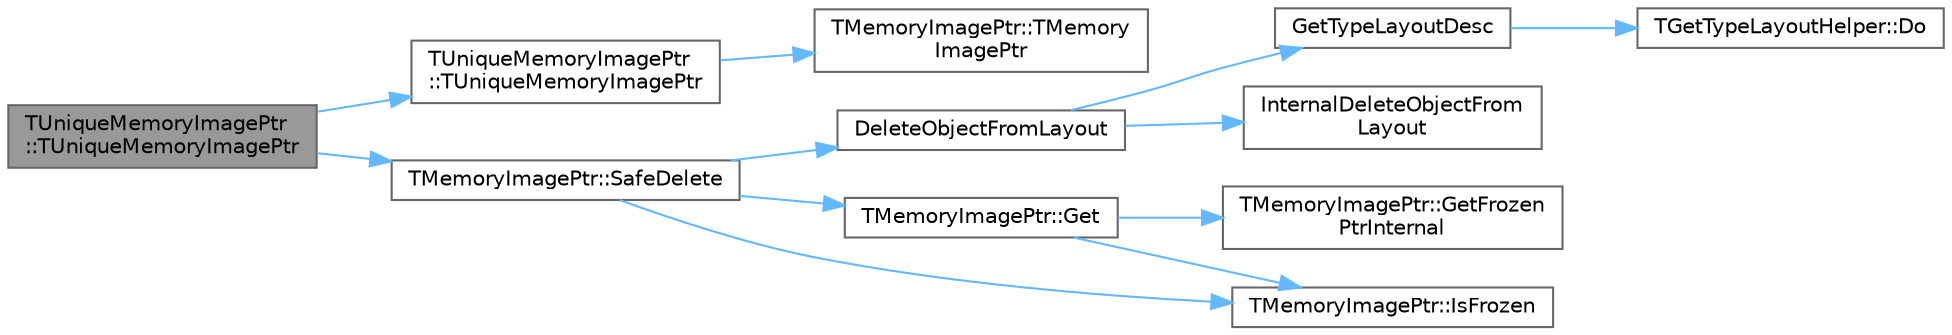 digraph "TUniqueMemoryImagePtr::TUniqueMemoryImagePtr"
{
 // INTERACTIVE_SVG=YES
 // LATEX_PDF_SIZE
  bgcolor="transparent";
  edge [fontname=Helvetica,fontsize=10,labelfontname=Helvetica,labelfontsize=10];
  node [fontname=Helvetica,fontsize=10,shape=box,height=0.2,width=0.4];
  rankdir="LR";
  Node1 [id="Node000001",label="TUniqueMemoryImagePtr\l::TUniqueMemoryImagePtr",height=0.2,width=0.4,color="gray40", fillcolor="grey60", style="filled", fontcolor="black",tooltip=" "];
  Node1 -> Node2 [id="edge1_Node000001_Node000002",color="steelblue1",style="solid",tooltip=" "];
  Node2 [id="Node000002",label="TUniqueMemoryImagePtr\l::TUniqueMemoryImagePtr",height=0.2,width=0.4,color="grey40", fillcolor="white", style="filled",URL="$d6/ddb/classTUniqueMemoryImagePtr.html#accbe83e42905e33ac50f3c835d753c10",tooltip=" "];
  Node2 -> Node3 [id="edge2_Node000002_Node000003",color="steelblue1",style="solid",tooltip=" "];
  Node3 [id="Node000003",label="TMemoryImagePtr::TMemory\lImagePtr",height=0.2,width=0.4,color="grey40", fillcolor="white", style="filled",URL="$d3/d87/classTMemoryImagePtr.html#a04bd054a77e4c7ebe3df8e696155e192",tooltip=" "];
  Node1 -> Node4 [id="edge3_Node000001_Node000004",color="steelblue1",style="solid",tooltip=" "];
  Node4 [id="Node000004",label="TMemoryImagePtr::SafeDelete",height=0.2,width=0.4,color="grey40", fillcolor="white", style="filled",URL="$d3/d87/classTMemoryImagePtr.html#a24fb0d76eac9d58bb0f55de5328b979d",tooltip=" "];
  Node4 -> Node5 [id="edge4_Node000004_Node000005",color="steelblue1",style="solid",tooltip=" "];
  Node5 [id="Node000005",label="DeleteObjectFromLayout",height=0.2,width=0.4,color="grey40", fillcolor="white", style="filled",URL="$d7/d66/MemoryLayout_8h.html#a65b9987f118d07ff1b28973100634141",tooltip=" "];
  Node5 -> Node6 [id="edge5_Node000005_Node000006",color="steelblue1",style="solid",tooltip=" "];
  Node6 [id="Node000006",label="GetTypeLayoutDesc",height=0.2,width=0.4,color="grey40", fillcolor="white", style="filled",URL="$d7/d66/MemoryLayout_8h.html#a91f4a8346e3e85482c1d65ad254c8955",tooltip=" "];
  Node6 -> Node7 [id="edge6_Node000006_Node000007",color="steelblue1",style="solid",tooltip=" "];
  Node7 [id="Node000007",label="TGetTypeLayoutHelper::Do",height=0.2,width=0.4,color="grey40", fillcolor="white", style="filled",URL="$d2/da7/structTGetTypeLayoutHelper.html#ad78a462fc7b0f32fe21e020f91838267",tooltip=" "];
  Node5 -> Node8 [id="edge7_Node000005_Node000008",color="steelblue1",style="solid",tooltip=" "];
  Node8 [id="Node000008",label="InternalDeleteObjectFrom\lLayout",height=0.2,width=0.4,color="grey40", fillcolor="white", style="filled",URL="$d7/d66/MemoryLayout_8h.html#a9f3395b8366375e6bf1b79c1b8f961db",tooltip=" "];
  Node4 -> Node9 [id="edge8_Node000004_Node000009",color="steelblue1",style="solid",tooltip=" "];
  Node9 [id="Node000009",label="TMemoryImagePtr::Get",height=0.2,width=0.4,color="grey40", fillcolor="white", style="filled",URL="$d3/d87/classTMemoryImagePtr.html#a62be375285ef97a5156857f1a9a0eec5",tooltip=" "];
  Node9 -> Node10 [id="edge9_Node000009_Node000010",color="steelblue1",style="solid",tooltip=" "];
  Node10 [id="Node000010",label="TMemoryImagePtr::GetFrozen\lPtrInternal",height=0.2,width=0.4,color="grey40", fillcolor="white", style="filled",URL="$d3/d87/classTMemoryImagePtr.html#a574aafa749dfb83ac87f50d66b22150d",tooltip=" "];
  Node9 -> Node11 [id="edge10_Node000009_Node000011",color="steelblue1",style="solid",tooltip=" "];
  Node11 [id="Node000011",label="TMemoryImagePtr::IsFrozen",height=0.2,width=0.4,color="grey40", fillcolor="white", style="filled",URL="$d3/d87/classTMemoryImagePtr.html#a858b66bc94d0d7ee99ddf83514fd4826",tooltip=" "];
  Node4 -> Node11 [id="edge11_Node000004_Node000011",color="steelblue1",style="solid",tooltip=" "];
}
